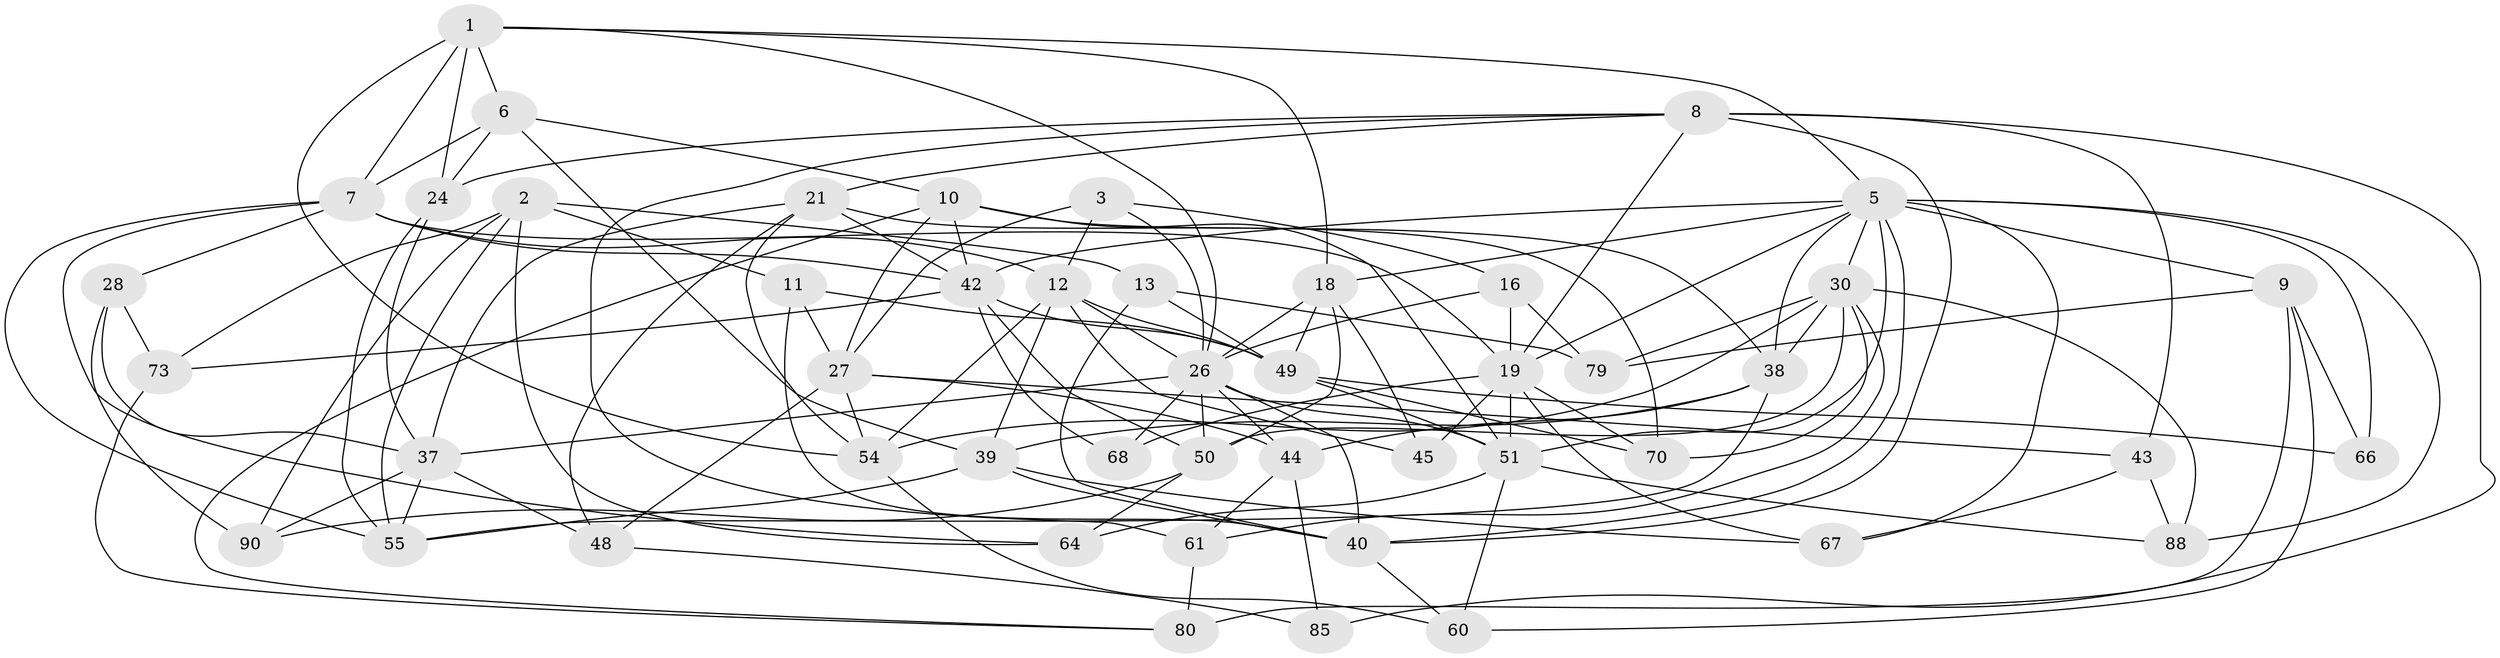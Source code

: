 // original degree distribution, {4: 1.0}
// Generated by graph-tools (version 1.1) at 2025/20/03/04/25 18:20:29]
// undirected, 48 vertices, 134 edges
graph export_dot {
graph [start="1"]
  node [color=gray90,style=filled];
  1 [super="+4"];
  2 [super="+29"];
  3;
  5 [super="+25+23+14"];
  6 [super="+95"];
  7 [super="+83"];
  8 [super="+20+22"];
  9 [super="+36"];
  10 [super="+15"];
  11;
  12 [super="+17"];
  13;
  16;
  18 [super="+33"];
  19 [super="+34+87+32"];
  21 [super="+93"];
  24 [super="+31"];
  26 [super="+35+76"];
  27 [super="+92+65"];
  28;
  30 [super="+57+58"];
  37 [super="+62"];
  38 [super="+89"];
  39 [super="+77"];
  40 [super="+46+47"];
  42 [super="+69"];
  43;
  44 [super="+52"];
  45;
  48;
  49 [super="+53"];
  50 [super="+84"];
  51 [super="+71+75"];
  54 [super="+59"];
  55 [super="+72"];
  60;
  61;
  64;
  66;
  67;
  68;
  70;
  73;
  79;
  80;
  85;
  88;
  90;
  1 -- 24 [weight=2];
  1 -- 18;
  1 -- 5;
  1 -- 6;
  1 -- 7;
  1 -- 26;
  1 -- 54;
  2 -- 73;
  2 -- 90;
  2 -- 13;
  2 -- 64;
  2 -- 11;
  2 -- 55;
  3 -- 16;
  3 -- 27;
  3 -- 26;
  3 -- 12;
  5 -- 67;
  5 -- 51;
  5 -- 66;
  5 -- 19;
  5 -- 9;
  5 -- 42;
  5 -- 30;
  5 -- 18;
  5 -- 38;
  5 -- 88;
  5 -- 40;
  6 -- 7 [weight=2];
  6 -- 39;
  6 -- 10;
  6 -- 24;
  7 -- 19;
  7 -- 64;
  7 -- 55;
  7 -- 42;
  7 -- 12 [weight=2];
  7 -- 28;
  8 -- 85 [weight=2];
  8 -- 61;
  8 -- 19;
  8 -- 24;
  8 -- 43;
  8 -- 40;
  8 -- 21;
  9 -- 66 [weight=2];
  9 -- 79;
  9 -- 60;
  9 -- 80;
  10 -- 51;
  10 -- 80;
  10 -- 38;
  10 -- 27;
  10 -- 42;
  11 -- 49;
  11 -- 40;
  11 -- 27;
  12 -- 45;
  12 -- 54;
  12 -- 39;
  12 -- 26;
  12 -- 49;
  13 -- 79;
  13 -- 40;
  13 -- 49;
  16 -- 79;
  16 -- 26;
  16 -- 19;
  18 -- 50;
  18 -- 45;
  18 -- 26;
  18 -- 49;
  19 -- 67;
  19 -- 45 [weight=2];
  19 -- 51;
  19 -- 68;
  19 -- 70;
  21 -- 70;
  21 -- 48;
  21 -- 42;
  21 -- 37;
  21 -- 54;
  24 -- 37;
  24 -- 55;
  26 -- 50;
  26 -- 68 [weight=2];
  26 -- 44;
  26 -- 37 [weight=2];
  26 -- 40 [weight=2];
  26 -- 51;
  27 -- 43;
  27 -- 48;
  27 -- 54;
  27 -- 44 [weight=2];
  28 -- 90;
  28 -- 73;
  28 -- 37;
  30 -- 54;
  30 -- 88;
  30 -- 50;
  30 -- 38;
  30 -- 70;
  30 -- 61;
  30 -- 79;
  37 -- 90;
  37 -- 48;
  37 -- 55;
  38 -- 39;
  38 -- 44;
  38 -- 55;
  39 -- 67;
  39 -- 55;
  39 -- 40;
  40 -- 60;
  42 -- 50;
  42 -- 49;
  42 -- 68;
  42 -- 73;
  43 -- 67;
  43 -- 88;
  44 -- 61;
  44 -- 85;
  48 -- 85;
  49 -- 51;
  49 -- 66;
  49 -- 70;
  50 -- 64;
  50 -- 90;
  51 -- 64;
  51 -- 88;
  51 -- 60;
  54 -- 60;
  61 -- 80;
  73 -- 80;
}
